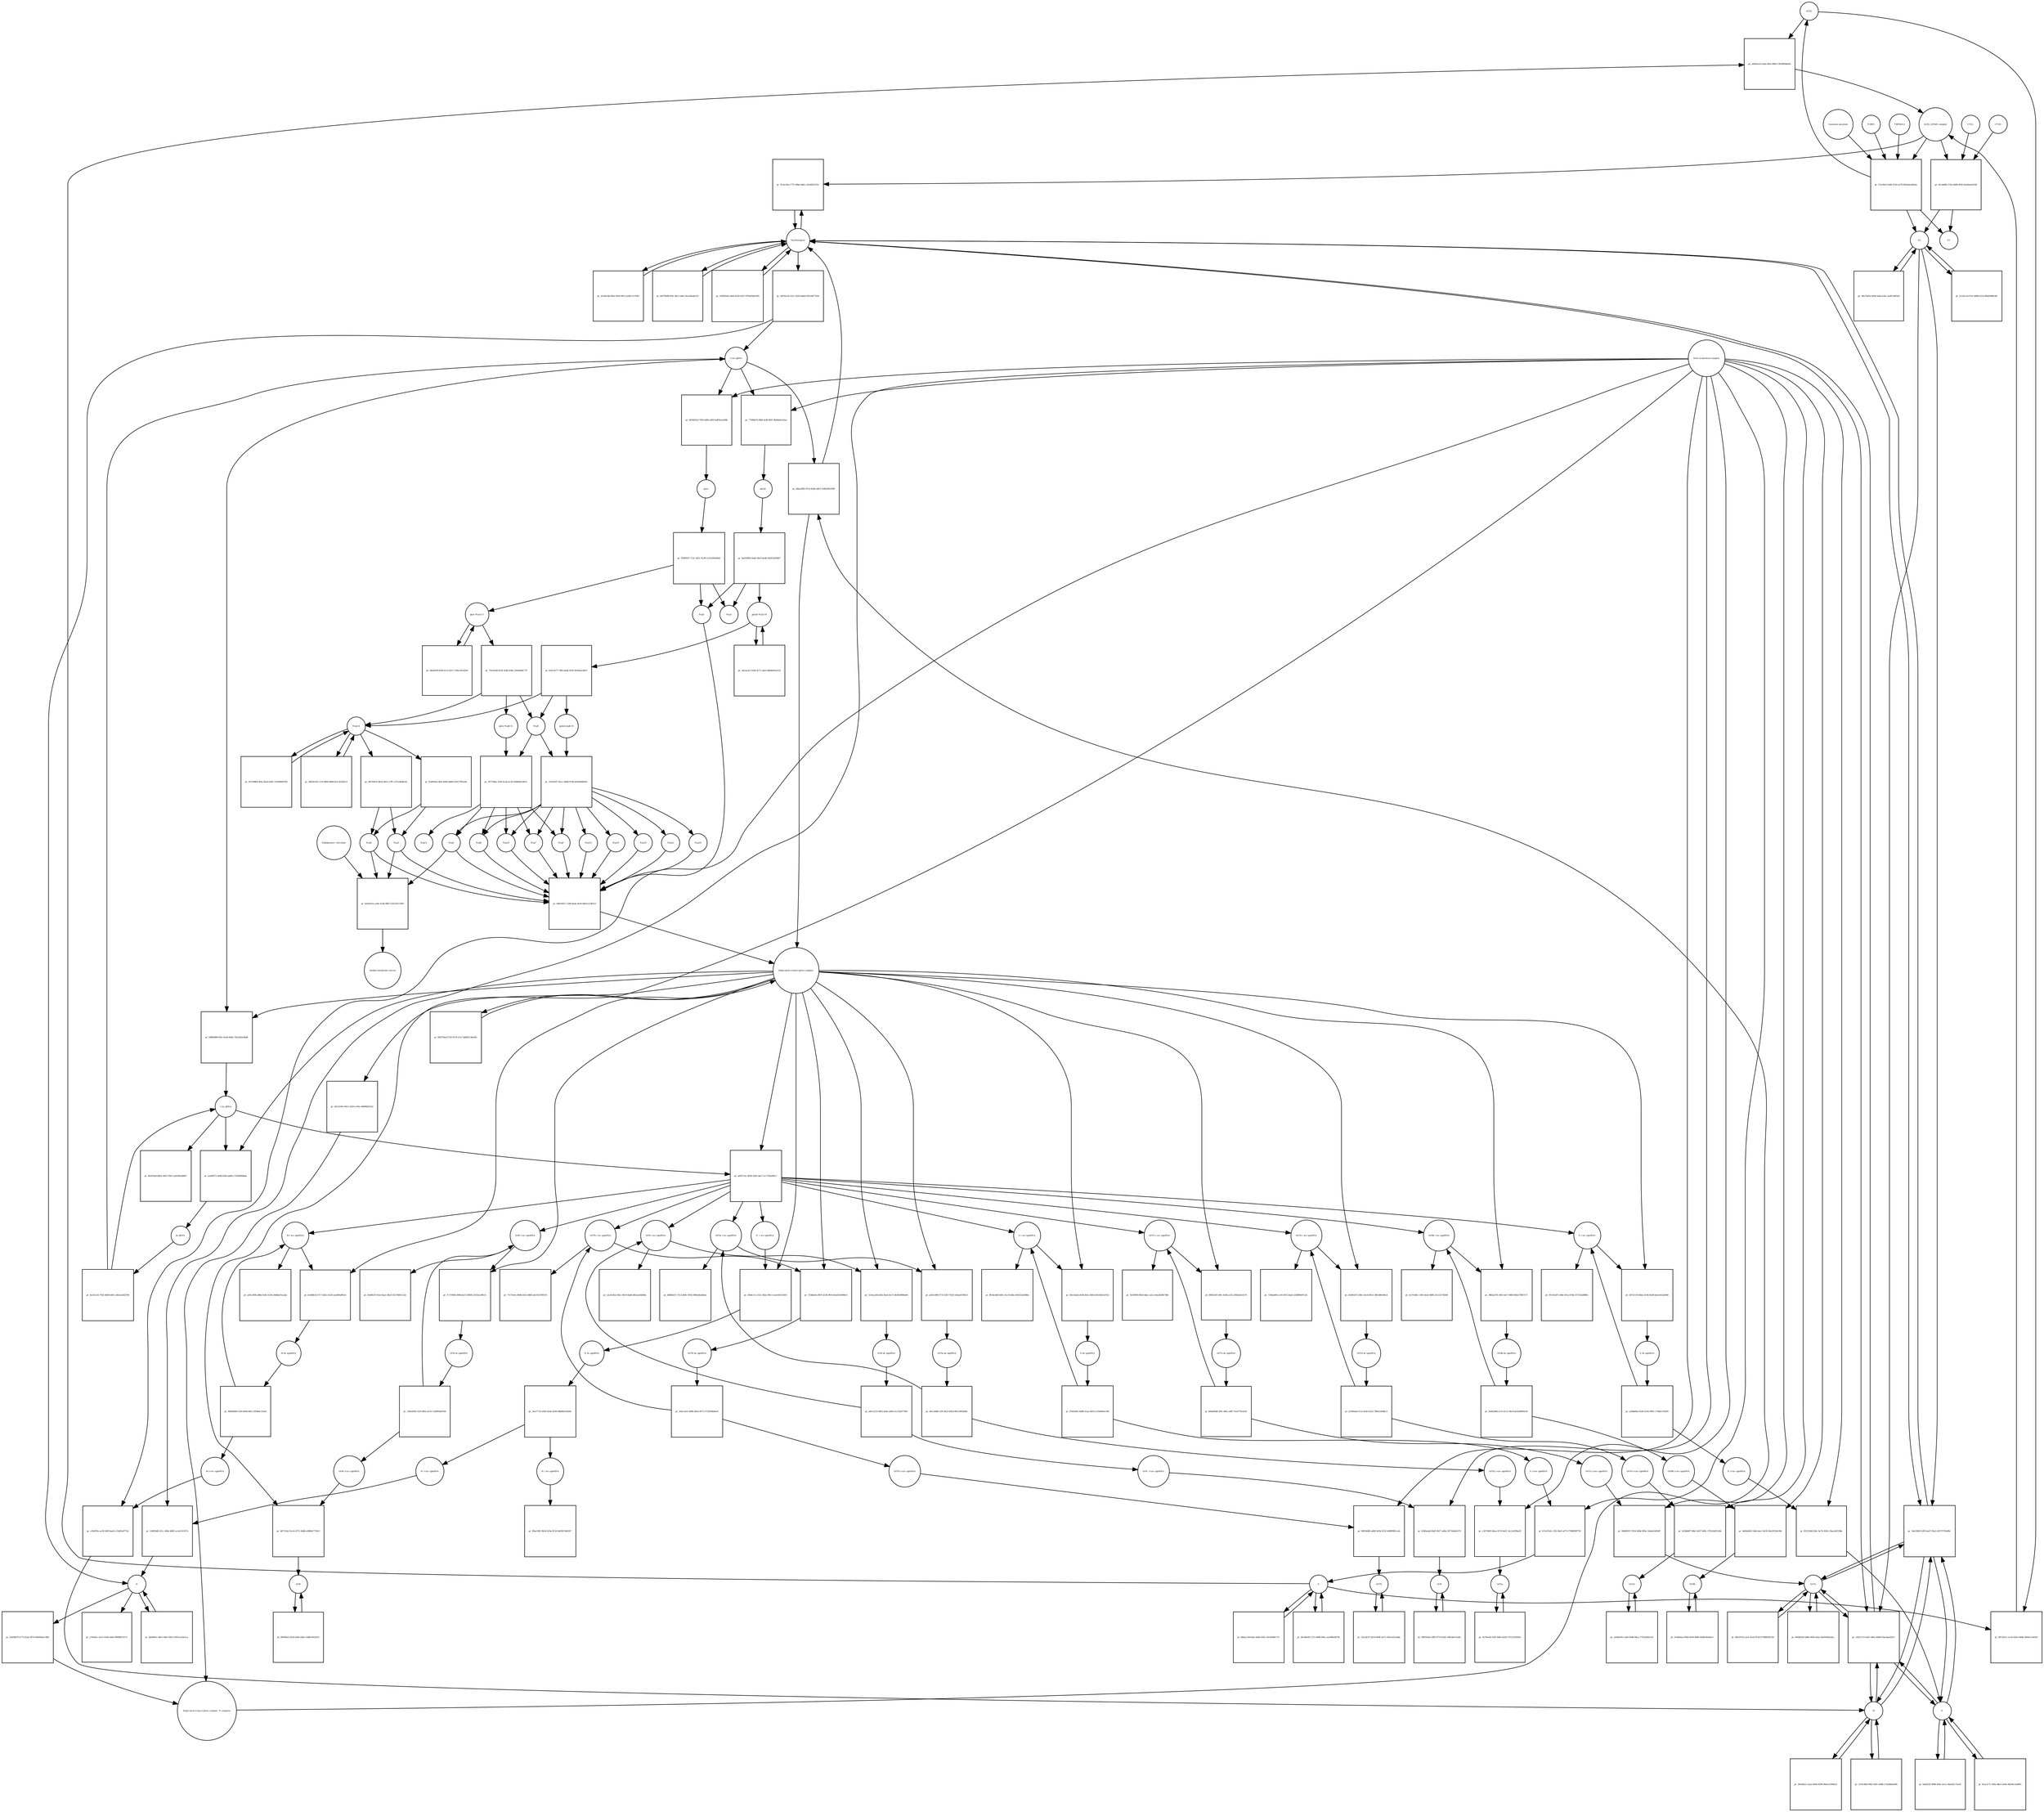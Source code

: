 strict digraph  {
ACE2 [annotation="", bipartite=0, cls=macromolecule, fontsize=4, label=ACE2, shape=circle];
"pr_a849aee4-cbab-4f0a-99b9-13f2980dde60" [annotation="", bipartite=1, cls=process, fontsize=4, label="pr_a849aee4-cbab-4f0a-99b9-13f2980dde60", shape=square];
"ACE2_SPIKE complex" [annotation="", bipartite=0, cls=complex, fontsize=4, label="ACE2_SPIKE complex", shape=circle];
S [annotation=urn_miriam_uniprot_P0DTC2, bipartite=0, cls=macromolecule, fontsize=4, label=S, shape=circle];
Nucleocapsid [annotation="urn_miriam_obo.go_GO%3A0019013", bipartite=0, cls=complex, fontsize=4, label=Nucleocapsid, shape=circle];
"pr_913ac9ea-1737-49ba-bbfe-c4146f3e5551" [annotation="", bipartite=1, cls=process, fontsize=4, label="pr_913ac9ea-1737-49ba-bbfe-c4146f3e5551", shape=square];
"pr_d5c4d68c-f10e-4d66-8f36-4ee46eae034f" [annotation="", bipartite=1, cls=process, fontsize=4, label="pr_d5c4d68c-f10e-4d66-8f36-4ee46eae034f", shape=square];
S2 [annotation=urn_miriam_interpro_IPR002552, bipartite=0, cls=macromolecule, fontsize=4, label=S2, shape=circle];
CTSB [annotation="", bipartite=0, cls=macromolecule, fontsize=4, label=CTSB, shape=circle];
CTSL [annotation="", bipartite=0, cls=macromolecule, fontsize=4, label=CTSL, shape=circle];
S1 [annotation=urn_miriam_interpro_IPR002551, bipartite=0, cls=macromolecule, fontsize=4, label=S1, shape=circle];
"pr_08723e1c-ece5-426a-84db-58f6ee7e4e50" [annotation="", bipartite=1, cls=process, fontsize=4, label="pr_08723e1c-ece5-426a-84db-58f6ee7e4e50", shape=square];
"pr_c823c7c0-5a67-48e2-8d98-03ae4aa42f1c" [annotation="", bipartite=1, cls=process, fontsize=4, label="pr_c823c7c0-5a67-48e2-8d98-03ae4aa42f1c", shape=square];
E [annotation=urn_miriam_uniprot_P0DTC4, bipartite=0, cls=macromolecule, fontsize=4, label=E, shape=circle];
M [annotation=urn_miriam_uniprot_P0DTC5, bipartite=0, cls=macromolecule, fontsize=4, label=M, shape=circle];
Orf7a [annotation=urn_miriam_uniprot_P0DTC7, bipartite=0, cls=macromolecule, fontsize=4, label=Orf7a, shape=circle];
"pr_58762ca0-321c-4263-bb4d-f261e6f77a5b" [annotation="", bipartite=1, cls=process, fontsize=4, label="pr_58762ca0-321c-4263-bb4d-f261e6f77a5b", shape=square];
"(+)ss gRNA" [annotation=urn_miriam_refseq_NC_045512, bipartite=0, cls="nucleic acid feature", fontsize=4, label="(+)ss gRNA", shape=circle];
N [annotation=urn_miriam_uniprot_P0DTC9, bipartite=0, cls="macromolecule multimer", fontsize=4, label=N, shape=circle];
"pr_d1e9ec86-942a-4fa0-99c2-ee6fccc07df3" [annotation="", bipartite=1, cls=process, fontsize=4, label="pr_d1e9ec86-942a-4fa0-99c2-ee6fccc07df3", shape=square];
"pr_b0578a86-ffdc-48c2-ab0c-f6ce56ada323" [annotation="", bipartite=1, cls=process, fontsize=4, label="pr_b0578a86-ffdc-48c2-ab0c-f6ce56ada323", shape=square];
"pr_27faf6ec-2e15-430b-a6e0-9f896ff53275" [annotation="", bipartite=1, cls=process, fontsize=4, label="pr_27faf6ec-2e15-430b-a6e0-9f896ff53275", shape=square];
"pr_def860ec-68c5-44b7-8d15-0955ca24e3ca" [annotation="", bipartite=1, cls=process, fontsize=4, label="pr_def860ec-68c5-44b7-8d15-0955ca24e3ca", shape=square];
"N (+)ss sgmRNA" [annotation=urn_miriam_ncbigene_43740575, bipartite=0, cls="nucleic acid feature", fontsize=4, label="N (+)ss sgmRNA", shape=circle];
"pr_10df56d0-021c-404e-b685-acefe1fc957e" [annotation="", bipartite=1, cls=process, fontsize=4, label="pr_10df56d0-021c-404e-b685-acefe1fc957e", shape=square];
"Host translation complex" [annotation="urn_miriam_obo.go_GO%3A0070992", bipartite=0, cls=complex, fontsize=4, label="Host translation complex", shape=circle];
"pr_338592ed-c8b4-4cd5-b527-670a95d61645" [annotation="", bipartite=1, cls=process, fontsize=4, label="pr_338592ed-c8b4-4cd5-b527-670a95d61645", shape=square];
"pr_513cf0e5-e66f-47d2-a278-6b5a6ea9e64a" [annotation="", bipartite=1, cls=process, fontsize=4, label="pr_513cf0e5-e66f-47d2-a278-6b5a6ea9e64a", shape=square];
FURIN [annotation="", bipartite=0, cls=macromolecule, fontsize=4, label=FURIN, shape=circle];
TMPRSS2 [annotation="", bipartite=0, cls=macromolecule, fontsize=4, label=TMPRSS2, shape=circle];
"Camostat mesylate" [annotation="urn_miriam_pubchem.compound_2536", bipartite=0, cls="simple chemical", fontsize=4, label="Camostat mesylate", shape=circle];
"pr_2c22ac16-f51e-4d08-b21d-8fbe6988cdfc" [annotation="", bipartite=1, cls=process, fontsize=4, label="pr_2c22ac16-f51e-4d08-b21d-8fbe6988cdfc", shape=square];
"Replication transcription complex_N oligomer" [annotation="", bipartite=0, cls=complex, fontsize=4, label="Replication transcription complex_N oligomer", shape=circle];
"pr_48aa30fd-97cd-45d6-a8e3-1e0b2401095f" [annotation="", bipartite=1, cls=process, fontsize=4, label="pr_48aa30fd-97cd-45d6-a8e3-1e0b2401095f", shape=square];
"Replication transcription complex" [annotation="", bipartite=0, cls=complex, fontsize=4, label="Replication transcription complex", shape=circle];
"pr_24e33b95-b3f9-4ad7-93a3-45575793e88c" [annotation="", bipartite=1, cls=process, fontsize=4, label="pr_24e33b95-b3f9-4ad7-93a3-45575793e88c", shape=square];
"pr_98a70d3a-9d3b-4afd-acbe-1aeffc46f2e6" [annotation="", bipartite=1, cls=process, fontsize=4, label="pr_98a70d3a-9d3b-4afd-acbe-1aeffc46f2e6", shape=square];
"pp1a Nsp3-11" [annotation=urn_miriam_uniprot_P0DTC1, bipartite=0, cls=macromolecule, fontsize=4, label="pp1a Nsp3-11", shape=circle];
"pr_70c02ef6-6101-428f-b34a-530a8fdbc737" [annotation="", bipartite=1, cls=process, fontsize=4, label="pr_70c02ef6-6101-428f-b34a-530a8fdbc737", shape=square];
"pp1a Nsp6-11" [annotation=urn_miriam_uniprot_P0DTC1, bipartite=0, cls=macromolecule, fontsize=4, label="pp1a Nsp6-11", shape=circle];
"Nsp3-4" [annotation="urn_miriam_ncbiprotein_YP_009725299|urn_miriam_ncbiprotein_YP_009725300", bipartite=0, cls=macromolecule, fontsize=4, label="Nsp3-4", shape=circle];
Nsp5 [annotation=urn_miriam_ncbiprotein_YP_009725301, bipartite=0, cls="macromolecule multimer", fontsize=4, label=Nsp5, shape=circle];
"Endoplasmic reticulum" [annotation="urn_miriam_obo.go_GO%3A0005783", bipartite=0, cls=complex, fontsize=4, label="Endoplasmic reticulum", shape=circle];
"pr_6a6ad7aa-a24a-414b-98b7-f24154371f00" [annotation="", bipartite=1, cls=process, fontsize=4, label="pr_6a6ad7aa-a24a-414b-98b7-f24154371f00", shape=square];
"Double-membrane vesicle" [annotation="urn_miriam_obo.go_GO%3A0039718", bipartite=0, cls=complex, fontsize=4, label="Double-membrane vesicle", shape=circle];
Nsp4 [annotation=urn_miriam_ncbiprotein_YP_009725300, bipartite=0, cls=macromolecule, fontsize=4, label=Nsp4, shape=circle];
Nsp3 [annotation=urn_miriam_ncbiprotein_YP_009725299, bipartite=0, cls=macromolecule, fontsize=4, label=Nsp3, shape=circle];
Nsp6 [annotation=urn_miriam_ncbiprotein_YP_009725302, bipartite=0, cls=macromolecule, fontsize=4, label=Nsp6, shape=circle];
"pr_dfa0f299-bf38-4153-8217-c8fac455d504" [annotation="", bipartite=1, cls=process, fontsize=4, label="pr_dfa0f299-bf38-4153-8217-c8fac455d504", shape=square];
"pr_851598b9-9f4e-45a4-b3d5-72c80fb697b9" [annotation="", bipartite=1, cls=process, fontsize=4, label="pr_851598b9-9f4e-45a4-b3d5-72c80fb697b9", shape=square];
"pp1ab Nsp3-16" [annotation=urn_miriam_uniprot_P0DTD1, bipartite=0, cls=macromolecule, fontsize=4, label="pp1ab Nsp3-16", shape=circle];
"pr_a6caa2a1-b5df-4c7c-abe5-dd08ef0cb319" [annotation="", bipartite=1, cls=process, fontsize=4, label="pr_a6caa2a1-b5df-4c7c-abe5-dd08ef0cb319", shape=square];
"pr_643c3e77-78f4-4aa8-91f8-561fdeee4857" [annotation="", bipartite=1, cls=process, fontsize=4, label="pr_643c3e77-78f4-4aa8-91f8-561fdeee4857", shape=square];
"pp1ab nsp6-16" [annotation=urn_miriam_uniprot_P0DTD1, bipartite=0, cls=macromolecule, fontsize=4, label="pp1ab nsp6-16", shape=circle];
"pr_3fe60b22-a22a-4468-9590-90dce559d419" [annotation="", bipartite=1, cls=process, fontsize=4, label="pr_3fe60b22-a22a-4468-9590-90dce559d419", shape=square];
"pr_6afbf32f-999b-45bc-b3ca-5ba502c7aa20" [annotation="", bipartite=1, cls=process, fontsize=4, label="pr_6afbf32f-999b-45bc-b3ca-5ba502c7aa20", shape=square];
"pr_06cdbe69-1272-4686-99ec-aa368fed67fb" [annotation="", bipartite=1, cls=process, fontsize=4, label="pr_06cdbe69-1272-4686-99ec-aa368fed67fb", shape=square];
"pr_2335c8b6-f962-4381-bd9b-27ad3fbb1b0b" [annotation="", bipartite=1, cls=process, fontsize=4, label="pr_2335c8b6-f962-4381-bd9b-27ad3fbb1b0b", shape=square];
"pr_8c2ce77c-6f4a-4be1-a64a-d4264c5ab893" [annotation="", bipartite=1, cls=process, fontsize=4, label="pr_8c2ce77c-6f4a-4be1-a64a-d4264c5ab893", shape=square];
"pr_b8dac258-bafe-4a8a-839c-b3cb99f6c711" [annotation="", bipartite=1, cls=process, fontsize=4, label="pr_b8dac258-bafe-4a8a-839c-b3cb99f6c711", shape=square];
"pr_8fee97d3-e2c4-41a4-975d-0738f85d5350" [annotation="", bipartite=1, cls=process, fontsize=4, label="pr_8fee97d3-e2c4-41a4-975d-0738f85d5350", shape=square];
Orf6 [annotation=urn_miriam_uniprot_P0DTC6, bipartite=0, cls=macromolecule, fontsize=4, label=Orf6, shape=circle];
"pr_09f550a8-c885-4774-b282-548cb8151e8e" [annotation="", bipartite=1, cls=process, fontsize=4, label="pr_09f550a8-c885-4774-b282-548cb8151e8e", shape=square];
Orf3a [annotation=urn_miriam_uniprot_P0DTC3, bipartite=0, cls=macromolecule, fontsize=4, label=Orf3a, shape=circle];
"pr_9e79ee82-45ff-440e-b556-57f31255b9e5" [annotation="", bipartite=1, cls=process, fontsize=4, label="pr_9e79ee82-45ff-440e-b556-57f31255b9e5", shape=square];
Orf8 [annotation=urn_miriam_uniprot_P0DTC8, bipartite=0, cls=macromolecule, fontsize=4, label=Orf8, shape=circle];
"pr_6ff060a2-d516-42bf-a862-c4d8c0451b55" [annotation="", bipartite=1, cls=process, fontsize=4, label="pr_6ff060a2-d516-42bf-a862-c4d8c0451b55", shape=square];
Orf9b [annotation=urn_miriam_uniprot_P0DTD2, bipartite=0, cls=macromolecule, fontsize=4, label=Orf9b, shape=circle];
"pr_0cbb9aea-f94d-4269-9d99-4268c8a0de21" [annotation="", bipartite=1, cls=process, fontsize=4, label="pr_0cbb9aea-f94d-4269-9d99-4268c8a0de21", shape=square];
Orf14 [annotation=urn_miriam_uniprot_P0DTD3, bipartite=0, cls=macromolecule, fontsize=4, label=Orf14, shape=circle];
"pr_ee66e995-cab6-40d6-94ca-77f32a8d1ec8" [annotation="", bipartite=1, cls=process, fontsize=4, label="pr_ee66e995-cab6-40d6-94ca-77f32a8d1ec8", shape=square];
Orf7b [annotation=urn_miriam_uniprot_P0DTD8, bipartite=0, cls=macromolecule, fontsize=4, label=Orf7b, shape=circle];
"pr_33a1dc67-d219-469f-a475-185ced11adda" [annotation="", bipartite=1, cls=process, fontsize=4, label="pr_33a1dc67-d219-469f-a475-185ced11adda", shape=square];
"pr_96d4d320-b8bf-4695-a02a-9a056830a4cc" [annotation="", bipartite=1, cls=process, fontsize=4, label="pr_96d4d320-b8bf-4695-a02a-9a056830a4cc", shape=square];
"M (+)ss sgmRNA" [annotation="", bipartite=0, cls="nucleic acid feature", fontsize=4, label="M (+)ss sgmRNA", shape=circle];
"pr_cf645f5e-ee39-44f9-bae0-c15d45a077a5" [annotation="", bipartite=1, cls=process, fontsize=4, label="pr_cf645f5e-ee39-44f9-bae0-c15d45a077a5", shape=square];
"E (+)ss sgmRNA" [annotation="", bipartite=0, cls="nucleic acid feature", fontsize=4, label="E (+)ss sgmRNA", shape=circle];
"pr_921f23d8-2fdc-4a7b-95fd-c2bacb05188e" [annotation="", bipartite=1, cls=process, fontsize=4, label="pr_921f23d8-2fdc-4a7b-95fd-c2bacb05188e", shape=square];
"S (+)ss sgmRNA" [annotation="", bipartite=0, cls="nucleic acid feature", fontsize=4, label="S (+)ss sgmRNA", shape=circle];
"pr_631e9140-c7d2-49a5-af73-2790802ff759" [annotation="", bipartite=1, cls=process, fontsize=4, label="pr_631e9140-c7d2-49a5-af73-2790802ff759", shape=square];
"Orf7a (+)ss sgmRNA" [annotation="", bipartite=0, cls="nucleic acid feature", fontsize=4, label="Orf7a (+)ss sgmRNA", shape=circle];
"pr_99d40567-3554-46bb-809a-34a6e43d5df1" [annotation="", bipartite=1, cls=process, fontsize=4, label="pr_99d40567-3554-46bb-809a-34a6e43d5df1", shape=square];
"Orf6  (+)ss sgmRNA" [annotation="", bipartite=0, cls="nucleic acid feature", fontsize=4, label="Orf6  (+)ss sgmRNA", shape=circle];
"pr_65d0aabd-06d5-4b17-ad8a-2971b9a0e575" [annotation="", bipartite=1, cls=process, fontsize=4, label="pr_65d0aabd-06d5-4b17-ad8a-2971b9a0e575", shape=square];
"Orf3a (+)ss sgmRNA" [annotation="", bipartite=0, cls="nucleic acid feature", fontsize=4, label="Orf3a (+)ss sgmRNA", shape=circle];
"pr_c2674963-46ea-4170-8ef1-14c2cd29ba3f" [annotation="", bipartite=1, cls=process, fontsize=4, label="pr_c2674963-46ea-4170-8ef1-14c2cd29ba3f", shape=square];
"Orf8 (+)ss sgmRNA" [annotation="", bipartite=0, cls="nucleic acid feature", fontsize=4, label="Orf8 (+)ss sgmRNA", shape=circle];
"pr_d67132a2-8ce0-4711-8dd8-e08b0e773812" [annotation="", bipartite=1, cls=process, fontsize=4, label="pr_d67132a2-8ce0-4711-8dd8-e08b0e773812", shape=square];
"Orf9b (+)ss sgmRNA" [annotation="", bipartite=0, cls="nucleic acid feature", fontsize=4, label="Orf9b (+)ss sgmRNA", shape=circle];
"pr_bd64eb00-1db4-4ee1-8e59-40e201f4e36b" [annotation="", bipartite=1, cls=process, fontsize=4, label="pr_bd64eb00-1db4-4ee1-8e59-40e201f4e36b", shape=square];
"Orf14 (+)ss sgmRNA" [annotation="", bipartite=0, cls="nucleic acid feature", fontsize=4, label="Orf14 (+)ss sgmRNA", shape=circle];
"pr_b32b8407-88ef-4c87-b69c-2702cb8521db" [annotation="", bipartite=1, cls=process, fontsize=4, label="pr_b32b8407-88ef-4c87-b69c-2702cb8521db", shape=square];
"Orf7b (+)ss sgmRNA" [annotation="", bipartite=0, cls="nucleic acid feature", fontsize=4, label="Orf7b (+)ss sgmRNA", shape=circle];
"pr_68924d80-a669-463b-812f-e06889f0cca6" [annotation="", bipartite=1, cls=process, fontsize=4, label="pr_68924d80-a669-463b-812f-e06889f0cca6", shape=square];
"(-)ss gRNA" [annotation=urn_miriam_refseq_NC_045512, bipartite=0, cls="nucleic acid feature", fontsize=4, label="(-)ss gRNA", shape=circle];
"pr_9ed70af6-b0b1-4447-95b7-6a036fabb807" [annotation="", bipartite=1, cls=process, fontsize=4, label="pr_9ed70af6-b0b1-4447-95b7-6a036fabb807", shape=square];
"pr_b5d58d79-a773-432a-8f74-b0e600a5c48d" [annotation="", bipartite=1, cls=process, fontsize=4, label="pr_b5d58d79-a773-432a-8f74-b0e600a5c48d", shape=square];
"pr_44804890-f9a1-4e44-b06e-782e5b5e0bb8" [annotation="", bipartite=1, cls=process, fontsize=4, label="pr_44804890-f9a1-4e44-b06e-782e5b5e0bb8", shape=square];
"M (-)ss sgmRNA" [annotation=urn_miriam_ncbigene_43740571, bipartite=0, cls="nucleic acid feature", fontsize=4, label="M (-)ss sgmRNA", shape=circle];
"pr_a50c260b-288a-4e0c-b156-2b08ab7ea2ab" [annotation="", bipartite=1, cls=process, fontsize=4, label="pr_a50c260b-288a-4e0c-b156-2b08ab7ea2ab", shape=square];
"E (-)ss sgmRNA" [annotation=urn_miriam_ncbigene_43740570, bipartite=0, cls="nucleic acid feature", fontsize=4, label="E (-)ss sgmRNA", shape=circle];
"pr_97e3e3d7-e38e-47ea-b7bd-37372b2888fe" [annotation="", bipartite=1, cls=process, fontsize=4, label="pr_97e3e3d7-e38e-47ea-b7bd-37372b2888fe", shape=square];
"S (-)ss sgmRNA" [annotation="", bipartite=0, cls="nucleic acid feature", fontsize=4, label="S (-)ss sgmRNA", shape=circle];
"pr_9b1bcb84-928c-41c9-b58a-45d515a6386a" [annotation="", bipartite=1, cls=process, fontsize=4, label="pr_9b1bcb84-928c-41c9-b58a-45d515a6386a", shape=square];
"Orf7a (-)ss sgmRNA" [annotation="", bipartite=0, cls="nucleic acid feature", fontsize=4, label="Orf7a (-)ss sgmRNA", shape=circle];
"pr_921ff6f9-6820-4dac-a2c2-e6a26268738d" [annotation="", bipartite=1, cls=process, fontsize=4, label="pr_921ff6f9-6820-4dac-a2c2-e6a26268738d", shape=square];
"Orf6 (-)ss sgmRNA" [annotation="", bipartite=0, cls="nucleic acid feature", fontsize=4, label="Orf6 (-)ss sgmRNA", shape=circle];
"pr_a2cd13b2-582c-4419-8ad6-d81ae2d438bc" [annotation="", bipartite=1, cls=process, fontsize=4, label="pr_a2cd13b2-582c-4419-8ad6-d81ae2d438bc", shape=square];
"Orf3a (-)ss sgmRNA" [annotation="", bipartite=0, cls="nucleic acid feature", fontsize=4, label="Orf3a (-)ss sgmRNA", shape=circle];
"pr_8d8d9215-72c2-4b9c-9162-096e4fea6b2a" [annotation="", bipartite=1, cls=process, fontsize=4, label="pr_8d8d9215-72c2-4b9c-9162-096e4fea6b2a", shape=square];
"Orf8 (-)ss sgmRNA" [annotation="", bipartite=0, cls="nucleic acid feature", fontsize=4, label="Orf8 (-)ss sgmRNA", shape=circle];
"pr_5e00fa75-fea5-4aa1-8bc4-5517649c122e" [annotation="", bipartite=1, cls=process, fontsize=4, label="pr_5e00fa75-fea5-4aa1-8bc4-5517649c122e", shape=square];
"Orf9b (-)ss sgmRNA" [annotation="", bipartite=0, cls="nucleic acid feature", fontsize=4, label="Orf9b (-)ss sgmRNA", shape=circle];
"pr_e137ed61-1393-4eae-86f8-23c15273626f" [annotation="", bipartite=1, cls=process, fontsize=4, label="pr_e137ed61-1393-4eae-86f8-23c15273626f", shape=square];
"Orf14 (-)ss sgmRNA" [annotation="", bipartite=0, cls="nucleic acid feature", fontsize=4, label="Orf14 (-)ss sgmRNA", shape=circle];
"pr_71b6ab69-cc45-4672-8aa0-258898e9133c" [annotation="", bipartite=1, cls=process, fontsize=4, label="pr_71b6ab69-cc45-4672-8aa0-258898e9133c", shape=square];
"Orf7b (-)ss sgmRNA" [annotation="", bipartite=0, cls="nucleic acid feature", fontsize=4, label="Orf7b (-)ss sgmRNA", shape=circle];
"pr_71175e0c-8666-45e3-8805-dec053769310" [annotation="", bipartite=1, cls=process, fontsize=4, label="pr_71175e0c-8666-45e3-8805-dec053769310", shape=square];
"pr_a3af0672-fe88-4180-add0-c755b999dbab" [annotation="", bipartite=1, cls=process, fontsize=4, label="pr_a3af0672-fe88-4180-add0-c755b999dbab", shape=square];
"ds gRNA" [annotation=urn_miriam_refseq_NC_045512, bipartite=0, cls="nucleic acid feature", fontsize=4, label="ds gRNA", shape=circle];
"pr_fcb480cd-57c7-4d2c-b120-a2a0f0a8f5e5" [annotation="", bipartite=1, cls=process, fontsize=4, label="pr_fcb480cd-57c7-4d2c-b120-a2a0f0a8f5e5", shape=square];
"M ds sgmRNA" [annotation="", bipartite=0, cls="nucleic acid feature", fontsize=4, label="M ds sgmRNA", shape=circle];
"pr_5d71e150-fbbe-4194-8a58-dae1641a6948" [annotation="", bipartite=1, cls=process, fontsize=4, label="pr_5d71e150-fbbe-4194-8a58-dae1641a6948", shape=square];
"E ds sgmRNA" [annotation="", bipartite=0, cls="nucleic acid feature", fontsize=4, label="E ds sgmRNA", shape=circle];
"pr_05e142ab-e03b-40a1-8654-8e53bd1437e2" [annotation="", bipartite=1, cls=process, fontsize=4, label="pr_05e142ab-e03b-40a1-8654-8e53bd1437e2", shape=square];
"S ds sgmRNA" [annotation="", bipartite=0, cls="nucleic acid feature", fontsize=4, label="S ds sgmRNA", shape=circle];
"pr_68453cff-ef6c-416b-a152-2f663a614170" [annotation="", bipartite=1, cls=process, fontsize=4, label="pr_68453cff-ef6c-416b-a152-2f663a614170", shape=square];
"Orf7a ds sgmRNA" [annotation="", bipartite=0, cls="nucleic acid feature", fontsize=4, label="Orf7a ds sgmRNA", shape=circle];
"pr_213eacd8-b29a-4ee4-8c37-db383699be66" [annotation="", bipartite=1, cls=process, fontsize=4, label="pr_213eacd8-b29a-4ee4-8c37-db383699be66", shape=square];
"Orf6 ds sgmRNA" [annotation="", bipartite=0, cls="nucleic acid feature", fontsize=4, label="Orf6 ds sgmRNA", shape=circle];
"pr_a202c089-5731-4357-9325-0efaaf578d13" [annotation="", bipartite=1, cls=process, fontsize=4, label="pr_a202c089-5731-4357-9325-0efaaf578d13", shape=square];
"Orf3a ds sgmRNA" [annotation="", bipartite=0, cls="nucleic acid feature", fontsize=4, label="Orf3a ds sgmRNA", shape=circle];
"pr_7c7c90d5-000d-4a72-8858-21632ec9813c" [annotation="", bipartite=1, cls=process, fontsize=4, label="pr_7c7c90d5-000d-4a72-8858-21632ec9813c", shape=square];
"Orf8 ds sgmRNA" [annotation="", bipartite=0, cls="nucleic acid feature", fontsize=4, label="Orf8 ds sgmRNA", shape=circle];
"pr_3883a278-1481-4e17-8fb9-682e730b7171" [annotation="", bipartite=1, cls=process, fontsize=4, label="pr_3883a278-1481-4e17-8fb9-682e730b7171", shape=square];
"Orf9b ds sgmRNA" [annotation="", bipartite=0, cls="nucleic acid feature", fontsize=4, label="Orf9b ds sgmRNA", shape=circle];
"pr_d1465d75-208c-41e4-8415-3f8c680e9bc4" [annotation="", bipartite=1, cls=process, fontsize=4, label="pr_d1465d75-208c-41e4-8415-3f8c680e9bc4", shape=square];
"Orf14 ds sgmRNA" [annotation="", bipartite=0, cls="nucleic acid feature", fontsize=4, label="Orf14 ds sgmRNA", shape=circle];
"pr_723bde0a-867f-413b-9916-8ea035e998c0" [annotation="", bipartite=1, cls=process, fontsize=4, label="pr_723bde0a-867f-413b-9916-8ea035e998c0", shape=square];
"Orf7b ds sgmRNA" [annotation="", bipartite=0, cls="nucleic acid feature", fontsize=4, label="Orf7b ds sgmRNA", shape=circle];
"pr_bc25ce32-7f5a-4609-b441-2d5ea1dd2708" [annotation="", bipartite=1, cls=process, fontsize=4, label="pr_bc25ce32-7f5a-4609-b441-2d5ea1dd2708", shape=square];
"pr_4948288d-f146-4048-b6f5-1f50bdc163e0" [annotation="", bipartite=1, cls=process, fontsize=4, label="pr_4948288d-f146-4048-b6f5-1f50bdc163e0", shape=square];
"pr_a20bb66a-9c89-419a-8901-c746d1c092f0" [annotation="", bipartite=1, cls=process, fontsize=4, label="pr_a20bb66a-9c89-419a-8901-c746d1c092f0", shape=square];
"pr_67b63062-8d8b-41aa-9d10-a15b0664c394" [annotation="", bipartite=1, cls=process, fontsize=4, label="pr_67b63062-8d8b-41aa-9d10-a15b0664c394", shape=square];
"pr_b6da06d8-2f9c-48ec-a6ff-75e8776cb261" [annotation="", bipartite=1, cls=process, fontsize=4, label="pr_b6da06d8-2f9c-48ec-a6ff-75e8776cb261", shape=square];
"pr_a8e15233-b9f2-4a6a-a66d-3cc55e67785f" [annotation="", bipartite=1, cls=process, fontsize=4, label="pr_a8e15233-b9f2-4a6a-a66d-3cc55e67785f", shape=square];
"pr_46ccd6d6-12ff-4b23-84c8-89cc89f28d6c" [annotation="", bipartite=1, cls=process, fontsize=4, label="pr_46ccd6d6-12ff-4b23-84c8-89cc89f28d6c", shape=square];
"pr_144e4200-1f20-4f6a-a474-11d495d4078d" [annotation="", bipartite=1, cls=process, fontsize=4, label="pr_144e4200-1f20-4f6a-a474-11d495d4078d", shape=square];
"pr_4a462d68-a153-411e-96c9-be5e8f890e3b" [annotation="", bipartite=1, cls=process, fontsize=4, label="pr_4a462d68-a153-411e-96c9-be5e8f890e3b", shape=square];
"pr_a2944aad-f1ce-4c8e-b252-78b4234fdb13" [annotation="", bipartite=1, cls=process, fontsize=4, label="pr_a2944aad-f1ce-4c8e-b252-78b4234fdb13", shape=square];
"pr_3ebcca01-d080-4b42-8f73-5733d58b9ee4" [annotation="", bipartite=1, cls=process, fontsize=4, label="pr_3ebcca01-d080-4b42-8f73-5733d58b9ee4", shape=square];
"N  (-)ss sgmRNA" [annotation=urn_miriam_ncbigene_43740575, bipartite=0, cls="nucleic acid feature", fontsize=4, label="N  (-)ss sgmRNA", shape=circle];
"pr_1b0dc11c-f22c-4d2a-99c3-caee54515459" [annotation="", bipartite=1, cls=process, fontsize=4, label="pr_1b0dc11c-f22c-4d2a-99c3-caee54515459", shape=square];
"N ds sgmRNA" [annotation="", bipartite=0, cls="nucleic acid feature", fontsize=4, label="N ds sgmRNA", shape=circle];
"pr_3ae17732-d56f-4ada-b100-d8b88a592d4e" [annotation="", bipartite=1, cls=process, fontsize=4, label="pr_3ae17732-d56f-4ada-b100-d8b88a592d4e", shape=square];
"N (-)ss sgmRNA" [annotation="", bipartite=0, cls="nucleic acid feature", fontsize=4, label="N (-)ss sgmRNA", shape=circle];
pp1ab [annotation=urn_miriam_uniprot_P0DTD1, bipartite=0, cls=macromolecule, fontsize=4, label=pp1ab, shape=circle];
"pr_ba016992-9ada-49c6-bedb-443f52450bf7" [annotation="", bipartite=1, cls=process, fontsize=4, label="pr_ba016992-9ada-49c6-bedb-443f52450bf7", shape=square];
Nsp2 [annotation=urn_miriam_ncbiprotein_YP_009725298, bipartite=0, cls=macromolecule, fontsize=4, label=Nsp2, shape=circle];
Nsp1 [annotation=urn_miriam_ncbiprotein_YP_009725297, bipartite=0, cls=macromolecule, fontsize=4, label=Nsp1, shape=circle];
pp1a [annotation=urn_miriam_uniprot_P0DTC1, bipartite=0, cls=macromolecule, fontsize=4, label=pp1a, shape=circle];
"pr_029f9187-712c-445c-9c99-1e55c89a06dd" [annotation="", bipartite=1, cls=process, fontsize=4, label="pr_029f9187-712c-445c-9c99-1e55c89a06dd", shape=square];
"pr_388c8c00-c119-4890-b4b8-d31c432ff2c4" [annotation="", bipartite=1, cls=process, fontsize=4, label="pr_388c8c00-c119-4890-b4b8-d31c432ff2c4", shape=square];
"pr_b874447e-6bcb-4812-a7ff-c472cbbdbcb3" [annotation="", bipartite=1, cls=process, fontsize=4, label="pr_b874447e-6bcb-4812-a7ff-c472cbbdbcb3", shape=square];
"pr_92aff6e6-a49a-495b-bb88-03d1579fce9a" [annotation="", bipartite=1, cls=process, fontsize=4, label="pr_92aff6e6-a49a-495b-bb88-03d1579fce9a", shape=square];
"pr_2f57590a-1d58-4ca9-ac2b-59db40a240c3" [annotation="", bipartite=1, cls=process, fontsize=4, label="pr_2f57590a-1d58-4ca9-ac2b-59db40a240c3", shape=square];
Nsp7 [annotation=urn_miriam_ncbiprotein_YP_009725303, bipartite=0, cls=macromolecule, fontsize=4, label=Nsp7, shape=circle];
Nsp8 [annotation=urn_miriam_ncbiprotein_YP_009725304, bipartite=0, cls=macromolecule, fontsize=4, label=Nsp8, shape=circle];
Nsp9 [annotation=urn_miriam_ncbiprotein_YP_009725305, bipartite=0, cls=macromolecule, fontsize=4, label=Nsp9, shape=circle];
Nsp10 [annotation=urn_miriam_ncbiprotein_YP_009725306, bipartite=0, cls=macromolecule, fontsize=4, label=Nsp10, shape=circle];
Nsp11 [annotation=urn_miriam_ncbiprotein_YP_009725312, bipartite=0, cls=macromolecule, fontsize=4, label=Nsp11, shape=circle];
"pr_31e05437-6acc-4d9d-97d9-deefd0d8efb1" [annotation="", bipartite=1, cls=process, fontsize=4, label="pr_31e05437-6acc-4d9d-97d9-deefd0d8efb1", shape=square];
Nsp13 [annotation=urn_miriam_ncbiprotein_YP_009725308, bipartite=0, cls=macromolecule, fontsize=4, label=Nsp13, shape=circle];
Nsp12 [annotation=urn_miriam_ncbiprotein_YP_009725307, bipartite=0, cls=macromolecule, fontsize=4, label=Nsp12, shape=circle];
Nsp16 [annotation=urn_miriam_ncbiprotein_YP_009725311, bipartite=0, cls=macromolecule, fontsize=4, label=Nsp16, shape=circle];
Nsp15 [annotation=urn_miriam_ncbiprotein_YP_009725310, bipartite=0, cls=macromolecule, fontsize=4, label=Nsp15, shape=circle];
Nsp14 [annotation=urn_miriam_ncbiprotein_YP_009725309, bipartite=0, cls=macromolecule, fontsize=4, label=Nsp14, shape=circle];
"pr_648c4927-c5d9-4ada-9a56-db4e12cd0513" [annotation="", bipartite=1, cls=process, fontsize=4, label="pr_648c4927-c5d9-4ada-9a56-db4e12cd0513", shape=square];
"pr_6058201b-7059-4d0b-a85f-baff9e2ad38b" [annotation="", bipartite=1, cls=process, fontsize=4, label="pr_6058201b-7059-4d0b-a85f-baff9e2ad38b", shape=square];
"pr_77689d74-896f-4e9f-8bf1-9bd44dcfc6aa" [annotation="", bipartite=1, cls=process, fontsize=4, label="pr_77689d74-896f-4e9f-8bf1-9bd44dcfc6aa", shape=square];
"pr_89ae18f2-9b34-429a-8120-bb03b7444207" [annotation="", bipartite=1, cls=process, fontsize=4, label="pr_89ae18f2-9b34-429a-8120-bb03b7444207", shape=square];
"pr_98357bed-f729-4176-a7a7-bd903c36e445" [annotation="", bipartite=1, cls=process, fontsize=4, label="pr_98357bed-f729-4176-a7a7-bd903c36e445", shape=square];
"pr_64121091-66a7-4565-a76d-c8b8f842f162" [annotation="", bipartite=1, cls=process, fontsize=4, label="pr_64121091-66a7-4565-a76d-c8b8f842f162", shape=square];
"pr_af06710c-d958-42b5-9ee7-5c1756a096c7" [annotation="", bipartite=1, cls=process, fontsize=4, label="pr_af06710c-d958-42b5-9ee7-5c1756a096c7", shape=square];
ACE2 -> "pr_a849aee4-cbab-4f0a-99b9-13f2980dde60"  [annotation="", interaction_type=consumption];
ACE2 -> "pr_08723e1c-ece5-426a-84db-58f6ee7e4e50"  [annotation="", interaction_type=consumption];
"pr_a849aee4-cbab-4f0a-99b9-13f2980dde60" -> "ACE2_SPIKE complex"  [annotation="", interaction_type=production];
"ACE2_SPIKE complex" -> "pr_913ac9ea-1737-49ba-bbfe-c4146f3e5551"  [annotation="urn_miriam_pubmed_32142651|urn_miriam_pubmed_32094589|urn_miriam_taxonomy_2697049", interaction_type=stimulation];
"ACE2_SPIKE complex" -> "pr_d5c4d68c-f10e-4d66-8f36-4ee46eae034f"  [annotation="", interaction_type=consumption];
"ACE2_SPIKE complex" -> "pr_513cf0e5-e66f-47d2-a278-6b5a6ea9e64a"  [annotation="", interaction_type=consumption];
S -> "pr_a849aee4-cbab-4f0a-99b9-13f2980dde60"  [annotation="", interaction_type=consumption];
S -> "pr_08723e1c-ece5-426a-84db-58f6ee7e4e50"  [annotation="", interaction_type=consumption];
S -> "pr_06cdbe69-1272-4686-99ec-aa368fed67fb"  [annotation="", interaction_type=consumption];
S -> "pr_b8dac258-bafe-4a8a-839c-b3cb99f6c711"  [annotation="", interaction_type=consumption];
Nucleocapsid -> "pr_913ac9ea-1737-49ba-bbfe-c4146f3e5551"  [annotation="", interaction_type=consumption];
Nucleocapsid -> "pr_c823c7c0-5a67-48e2-8d98-03ae4aa42f1c"  [annotation="", interaction_type=consumption];
Nucleocapsid -> "pr_58762ca0-321c-4263-bb4d-f261e6f77a5b"  [annotation="", interaction_type=consumption];
Nucleocapsid -> "pr_d1e9ec86-942a-4fa0-99c2-ee6fccc07df3"  [annotation="", interaction_type=consumption];
Nucleocapsid -> "pr_b0578a86-ffdc-48c2-ab0c-f6ce56ada323"  [annotation="", interaction_type=consumption];
Nucleocapsid -> "pr_338592ed-c8b4-4cd5-b527-670a95d61645"  [annotation="", interaction_type=consumption];
Nucleocapsid -> "pr_24e33b95-b3f9-4ad7-93a3-45575793e88c"  [annotation="", interaction_type=consumption];
"pr_913ac9ea-1737-49ba-bbfe-c4146f3e5551" -> Nucleocapsid  [annotation="", interaction_type=production];
"pr_d5c4d68c-f10e-4d66-8f36-4ee46eae034f" -> S2  [annotation="", interaction_type=production];
"pr_d5c4d68c-f10e-4d66-8f36-4ee46eae034f" -> S1  [annotation="", interaction_type=production];
S2 -> "pr_c823c7c0-5a67-48e2-8d98-03ae4aa42f1c"  [annotation="urn_miriam_pubmed_32142651|urn_miriam_pubmed_32094589|urn_miriam_pubmed_32047258|urn_miriam_taxonomy_2697049", interaction_type=stimulation];
S2 -> "pr_2c22ac16-f51e-4d08-b21d-8fbe6988cdfc"  [annotation="", interaction_type=consumption];
S2 -> "pr_24e33b95-b3f9-4ad7-93a3-45575793e88c"  [annotation="urn_miriam_pubmed_32142651|urn_miriam_pubmed_32047258|urn_miriam_taxonomy_2697049", interaction_type=stimulation];
S2 -> "pr_98a70d3a-9d3b-4afd-acbe-1aeffc46f2e6"  [annotation="", interaction_type=consumption];
CTSB -> "pr_d5c4d68c-f10e-4d66-8f36-4ee46eae034f"  [annotation="urn_miriam_pubmed_32142651|urn_miriam_taxonomy_2697049", interaction_type=catalysis];
CTSL -> "pr_d5c4d68c-f10e-4d66-8f36-4ee46eae034f"  [annotation="urn_miriam_pubmed_32142651|urn_miriam_taxonomy_2697049", interaction_type=catalysis];
"pr_08723e1c-ece5-426a-84db-58f6ee7e4e50" -> "ACE2_SPIKE complex"  [annotation="", interaction_type=production];
"pr_c823c7c0-5a67-48e2-8d98-03ae4aa42f1c" -> Nucleocapsid  [annotation="", interaction_type=production];
"pr_c823c7c0-5a67-48e2-8d98-03ae4aa42f1c" -> E  [annotation="", interaction_type=production];
"pr_c823c7c0-5a67-48e2-8d98-03ae4aa42f1c" -> M  [annotation="", interaction_type=production];
"pr_c823c7c0-5a67-48e2-8d98-03ae4aa42f1c" -> Orf7a  [annotation="", interaction_type=production];
E -> "pr_c823c7c0-5a67-48e2-8d98-03ae4aa42f1c"  [annotation="", interaction_type=consumption];
E -> "pr_24e33b95-b3f9-4ad7-93a3-45575793e88c"  [annotation="", interaction_type=consumption];
E -> "pr_6afbf32f-999b-45bc-b3ca-5ba502c7aa20"  [annotation="", interaction_type=consumption];
E -> "pr_8c2ce77c-6f4a-4be1-a64a-d4264c5ab893"  [annotation="", interaction_type=consumption];
M -> "pr_c823c7c0-5a67-48e2-8d98-03ae4aa42f1c"  [annotation="", interaction_type=consumption];
M -> "pr_24e33b95-b3f9-4ad7-93a3-45575793e88c"  [annotation="", interaction_type=consumption];
M -> "pr_3fe60b22-a22a-4468-9590-90dce559d419"  [annotation="", interaction_type=consumption];
M -> "pr_2335c8b6-f962-4381-bd9b-27ad3fbb1b0b"  [annotation="", interaction_type=consumption];
Orf7a -> "pr_c823c7c0-5a67-48e2-8d98-03ae4aa42f1c"  [annotation="", interaction_type=consumption];
Orf7a -> "pr_24e33b95-b3f9-4ad7-93a3-45575793e88c"  [annotation="", interaction_type=consumption];
Orf7a -> "pr_8fee97d3-e2c4-41a4-975d-0738f85d5350"  [annotation="", interaction_type=consumption];
Orf7a -> "pr_96d4d320-b8bf-4695-a02a-9a056830a4cc"  [annotation="", interaction_type=consumption];
"pr_58762ca0-321c-4263-bb4d-f261e6f77a5b" -> "(+)ss gRNA"  [annotation="", interaction_type=production];
"pr_58762ca0-321c-4263-bb4d-f261e6f77a5b" -> N  [annotation="", interaction_type=production];
"(+)ss gRNA" -> "pr_48aa30fd-97cd-45d6-a8e3-1e0b2401095f"  [annotation="", interaction_type=consumption];
"(+)ss gRNA" -> "pr_44804890-f9a1-4e44-b06e-782e5b5e0bb8"  [annotation="", interaction_type=consumption];
"(+)ss gRNA" -> "pr_6058201b-7059-4d0b-a85f-baff9e2ad38b"  [annotation="", interaction_type=consumption];
"(+)ss gRNA" -> "pr_77689d74-896f-4e9f-8bf1-9bd44dcfc6aa"  [annotation="", interaction_type=consumption];
N -> "pr_27faf6ec-2e15-430b-a6e0-9f896ff53275"  [annotation="", interaction_type=consumption];
N -> "pr_def860ec-68c5-44b7-8d15-0955ca24e3ca"  [annotation="", interaction_type=consumption];
N -> "pr_b5d58d79-a773-432a-8f74-b0e600a5c48d"  [annotation="", interaction_type=consumption];
"pr_d1e9ec86-942a-4fa0-99c2-ee6fccc07df3" -> Nucleocapsid  [annotation="", interaction_type=production];
"pr_b0578a86-ffdc-48c2-ab0c-f6ce56ada323" -> Nucleocapsid  [annotation="", interaction_type=production];
"pr_def860ec-68c5-44b7-8d15-0955ca24e3ca" -> N  [annotation="", interaction_type=production];
"N (+)ss sgmRNA" -> "pr_10df56d0-021c-404e-b685-acefe1fc957e"  [annotation="", interaction_type=consumption];
"pr_10df56d0-021c-404e-b685-acefe1fc957e" -> N  [annotation="", interaction_type=production];
"Host translation complex" -> "pr_10df56d0-021c-404e-b685-acefe1fc957e"  [annotation="", interaction_type="necessary stimulation"];
"Host translation complex" -> "pr_cf645f5e-ee39-44f9-bae0-c15d45a077a5"  [annotation="urn_miriam_pubmed_31226023|urn_miriam_pubmed_27712623", interaction_type="necessary stimulation"];
"Host translation complex" -> "pr_921f23d8-2fdc-4a7b-95fd-c2bacb05188e"  [annotation="urn_miriam_pubmed_31226023|urn_miriam_pubmed_27712623", interaction_type="necessary stimulation"];
"Host translation complex" -> "pr_631e9140-c7d2-49a5-af73-2790802ff759"  [annotation="urn_miriam_pubmed_31226023|urn_miriam_pubmed_27712623", interaction_type="necessary stimulation"];
"Host translation complex" -> "pr_99d40567-3554-46bb-809a-34a6e43d5df1"  [annotation="urn_miriam_pubmed_31226023|urn_miriam_pubmed_27712623", interaction_type="necessary stimulation"];
"Host translation complex" -> "pr_65d0aabd-06d5-4b17-ad8a-2971b9a0e575"  [annotation="urn_miriam_pubmed_31226023|urn_miriam_pubmed_27712623", interaction_type="necessary stimulation"];
"Host translation complex" -> "pr_c2674963-46ea-4170-8ef1-14c2cd29ba3f"  [annotation="urn_miriam_pubmed_31226023|urn_miriam_pubmed_27712623", interaction_type="necessary stimulation"];
"Host translation complex" -> "pr_d67132a2-8ce0-4711-8dd8-e08b0e773812"  [annotation="urn_miriam_pubmed_31226023|urn_miriam_pubmed_27712623", interaction_type="necessary stimulation"];
"Host translation complex" -> "pr_bd64eb00-1db4-4ee1-8e59-40e201f4e36b"  [annotation="urn_miriam_pubmed_31226023|urn_miriam_pubmed_27712623", interaction_type="necessary stimulation"];
"Host translation complex" -> "pr_b32b8407-88ef-4c87-b69c-2702cb8521db"  [annotation="urn_miriam_pubmed_31226023|urn_miriam_pubmed_27712623", interaction_type="necessary stimulation"];
"Host translation complex" -> "pr_68924d80-a669-463b-812f-e06889f0cca6"  [annotation="urn_miriam_pubmed_31226023|urn_miriam_pubmed_27712623", interaction_type="necessary stimulation"];
"Host translation complex" -> "pr_6058201b-7059-4d0b-a85f-baff9e2ad38b"  [annotation="urn_miriam_pubmed_31226023|urn_miriam_pubmed_27712623", interaction_type="necessary stimulation"];
"Host translation complex" -> "pr_77689d74-896f-4e9f-8bf1-9bd44dcfc6aa"  [annotation="urn_miriam_pubmed_31226023|urn_miriam_pubmed_27712623", interaction_type="necessary stimulation"];
"pr_338592ed-c8b4-4cd5-b527-670a95d61645" -> Nucleocapsid  [annotation="", interaction_type=production];
"pr_513cf0e5-e66f-47d2-a278-6b5a6ea9e64a" -> S2  [annotation="", interaction_type=production];
"pr_513cf0e5-e66f-47d2-a278-6b5a6ea9e64a" -> ACE2  [annotation="", interaction_type=production];
"pr_513cf0e5-e66f-47d2-a278-6b5a6ea9e64a" -> S1  [annotation="", interaction_type=production];
FURIN -> "pr_513cf0e5-e66f-47d2-a278-6b5a6ea9e64a"  [annotation="urn_miriam_pubmed_32142651|urn_miriam_pubmed_32362314|urn_miriam_taxonomy_2697049", interaction_type=catalysis];
TMPRSS2 -> "pr_513cf0e5-e66f-47d2-a278-6b5a6ea9e64a"  [annotation="urn_miriam_pubmed_32142651|urn_miriam_pubmed_32362314|urn_miriam_taxonomy_2697049", interaction_type=catalysis];
"Camostat mesylate" -> "pr_513cf0e5-e66f-47d2-a278-6b5a6ea9e64a"  [annotation="urn_miriam_pubmed_32142651|urn_miriam_pubmed_32362314|urn_miriam_taxonomy_2697049", interaction_type=inhibition];
"pr_2c22ac16-f51e-4d08-b21d-8fbe6988cdfc" -> S2  [annotation="", interaction_type=production];
"Replication transcription complex_N oligomer" -> "pr_48aa30fd-97cd-45d6-a8e3-1e0b2401095f"  [annotation="", interaction_type=consumption];
"pr_48aa30fd-97cd-45d6-a8e3-1e0b2401095f" -> Nucleocapsid  [annotation="", interaction_type=production];
"pr_48aa30fd-97cd-45d6-a8e3-1e0b2401095f" -> "Replication transcription complex"  [annotation="", interaction_type=production];
"Replication transcription complex" -> "pr_44804890-f9a1-4e44-b06e-782e5b5e0bb8"  [annotation="urn_miriam_pubmed_22438542|urn_miriam_taxonomy_11142", interaction_type="necessary stimulation"];
"Replication transcription complex" -> "pr_a3af0672-fe88-4180-add0-c755b999dbab"  [annotation="urn_miriam_pubmed_22438542|urn_miriam_taxonomy_11142", interaction_type="necessary stimulation"];
"Replication transcription complex" -> "pr_fcb480cd-57c7-4d2c-b120-a2a0f0a8f5e5"  [annotation="urn_miriam_pubmed_22438542|urn_miriam_taxonomy_11142", interaction_type="necessary stimulation"];
"Replication transcription complex" -> "pr_5d71e150-fbbe-4194-8a58-dae1641a6948"  [annotation="urn_miriam_pubmed_22438542|urn_miriam_pubmed_11142", interaction_type="necessary stimulation"];
"Replication transcription complex" -> "pr_05e142ab-e03b-40a1-8654-8e53bd1437e2"  [annotation="urn_miriam_pubmed_22438542|urn_miriam_pubmed_11142", interaction_type="necessary stimulation"];
"Replication transcription complex" -> "pr_68453cff-ef6c-416b-a152-2f663a614170"  [annotation="urn_miriam_pubmed_22438542|urn_miriam_taxonomy_11142", interaction_type="necessary stimulation"];
"Replication transcription complex" -> "pr_213eacd8-b29a-4ee4-8c37-db383699be66"  [annotation="urn_miriam_pubmed_22438542|urn_miriam_taxonomy_11142", interaction_type="necessary stimulation"];
"Replication transcription complex" -> "pr_a202c089-5731-4357-9325-0efaaf578d13"  [annotation="urn_miriam_pubmed_22438542|urn_miriam_taxonomy_11142", interaction_type="necessary stimulation"];
"Replication transcription complex" -> "pr_7c7c90d5-000d-4a72-8858-21632ec9813c"  [annotation="urn_miriam_pubmed_22438542|urn_miriam_taxonomy_11142", interaction_type="necessary stimulation"];
"Replication transcription complex" -> "pr_3883a278-1481-4e17-8fb9-682e730b7171"  [annotation="urn_miriam_pubmed_22438542|urn_miriam_taxonomy_11142", interaction_type="necessary stimulation"];
"Replication transcription complex" -> "pr_d1465d75-208c-41e4-8415-3f8c680e9bc4"  [annotation="urn_miriam_pubmed_22438542|urn_miriam_taxonomy_11142", interaction_type="necessary stimulation"];
"Replication transcription complex" -> "pr_723bde0a-867f-413b-9916-8ea035e998c0"  [annotation="urn_miriam_pubmed_22438542|urn_miriam_taxonomy_11142", interaction_type="necessary stimulation"];
"Replication transcription complex" -> "pr_1b0dc11c-f22c-4d2a-99c3-caee54515459"  [annotation="urn_miriam_pubmed_22438542|urn_miriam_taxonomy_11142", interaction_type="necessary stimulation"];
"Replication transcription complex" -> "pr_98357bed-f729-4176-a7a7-bd903c36e445"  [annotation="", interaction_type=consumption];
"Replication transcription complex" -> "pr_64121091-66a7-4565-a76d-c8b8f842f162"  [annotation="", interaction_type=consumption];
"Replication transcription complex" -> "pr_af06710c-d958-42b5-9ee7-5c1756a096c7"  [annotation="urn_miriam_pubmed_8830530|urn_miriam_taxonomy_1138", interaction_type="necessary stimulation"];
"pr_24e33b95-b3f9-4ad7-93a3-45575793e88c" -> Nucleocapsid  [annotation="", interaction_type=production];
"pr_24e33b95-b3f9-4ad7-93a3-45575793e88c" -> Orf7a  [annotation="", interaction_type=production];
"pr_24e33b95-b3f9-4ad7-93a3-45575793e88c" -> E  [annotation="", interaction_type=production];
"pr_24e33b95-b3f9-4ad7-93a3-45575793e88c" -> M  [annotation="", interaction_type=production];
"pr_98a70d3a-9d3b-4afd-acbe-1aeffc46f2e6" -> S2  [annotation="", interaction_type=production];
"pp1a Nsp3-11" -> "pr_70c02ef6-6101-428f-b34a-530a8fdbc737"  [annotation="urn_miriam_pubmed_21203998|urn_miriam_taxonomy_228407|urn_miriam_pubmed_15564471|urn_miriam_taxonomy_228330", interaction_type=catalysis];
"pp1a Nsp3-11" -> "pr_dfa0f299-bf38-4153-8217-c8fac455d504"  [annotation="", interaction_type=consumption];
"pr_70c02ef6-6101-428f-b34a-530a8fdbc737" -> "pp1a Nsp6-11"  [annotation="", interaction_type=production];
"pr_70c02ef6-6101-428f-b34a-530a8fdbc737" -> "Nsp3-4"  [annotation="", interaction_type=production];
"pr_70c02ef6-6101-428f-b34a-530a8fdbc737" -> Nsp5  [annotation="", interaction_type=production];
"pp1a Nsp6-11" -> "pr_2f57590a-1d58-4ca9-ac2b-59db40a240c3"  [annotation="", interaction_type=consumption];
"Nsp3-4" -> "pr_851598b9-9f4e-45a4-b3d5-72c80fb697b9"  [annotation="", interaction_type=consumption];
"Nsp3-4" -> "pr_388c8c00-c119-4890-b4b8-d31c432ff2c4"  [annotation="", interaction_type=consumption];
"Nsp3-4" -> "pr_b874447e-6bcb-4812-a7ff-c472cbbdbcb3"  [annotation="urn_miriam_pubmed_15564471|urn_miriam_taxonomy_228330", interaction_type=catalysis];
"Nsp3-4" -> "pr_92aff6e6-a49a-495b-bb88-03d1579fce9a"  [annotation="urn_miriam_pubmed_15564471|urn_miriam_taxonomy_228330", interaction_type=catalysis];
Nsp5 -> "pr_2f57590a-1d58-4ca9-ac2b-59db40a240c3"  [annotation="urn_miriam_pubmed_11907209|urn_miriam_taxonomy_11142", interaction_type=catalysis];
Nsp5 -> "pr_31e05437-6acc-4d9d-97d9-deefd0d8efb1"  [annotation="urn_miriam_pubmed_11907209|urn_miriam_taxonomy_11142", interaction_type=catalysis];
"Endoplasmic reticulum" -> "pr_6a6ad7aa-a24a-414b-98b7-f24154371f00"  [annotation="", interaction_type=consumption];
"pr_6a6ad7aa-a24a-414b-98b7-f24154371f00" -> "Double-membrane vesicle"  [annotation="", interaction_type=production];
Nsp4 -> "pr_6a6ad7aa-a24a-414b-98b7-f24154371f00"  [annotation="urn_miriam_pubmed_23943763|urn_miriam_taxonomy_227984", interaction_type=modulation];
Nsp4 -> "pr_648c4927-c5d9-4ada-9a56-db4e12cd0513"  [annotation="", interaction_type=consumption];
Nsp3 -> "pr_6a6ad7aa-a24a-414b-98b7-f24154371f00"  [annotation="urn_miriam_pubmed_23943763|urn_miriam_taxonomy_227984", interaction_type=modulation];
Nsp3 -> "pr_648c4927-c5d9-4ada-9a56-db4e12cd0513"  [annotation="", interaction_type=consumption];
Nsp6 -> "pr_6a6ad7aa-a24a-414b-98b7-f24154371f00"  [annotation="urn_miriam_pubmed_23943763|urn_miriam_taxonomy_227984", interaction_type=modulation];
Nsp6 -> "pr_648c4927-c5d9-4ada-9a56-db4e12cd0513"  [annotation="", interaction_type=consumption];
"pr_dfa0f299-bf38-4153-8217-c8fac455d504" -> "pp1a Nsp3-11"  [annotation="", interaction_type=production];
"pr_851598b9-9f4e-45a4-b3d5-72c80fb697b9" -> "Nsp3-4"  [annotation="", interaction_type=production];
"pp1ab Nsp3-16" -> "pr_a6caa2a1-b5df-4c7c-abe5-dd08ef0cb319"  [annotation="", interaction_type=consumption];
"pp1ab Nsp3-16" -> "pr_643c3e77-78f4-4aa8-91f8-561fdeee4857"  [annotation="urn_miriam_pubmed_21203998|urn_miriam_taxonomy_228407|urn_miriam_pubmed_15564471|urn_miriam_taxonomy_228330", interaction_type=catalysis];
"pr_a6caa2a1-b5df-4c7c-abe5-dd08ef0cb319" -> "pp1ab Nsp3-16"  [annotation="", interaction_type=production];
"pr_643c3e77-78f4-4aa8-91f8-561fdeee4857" -> "pp1ab nsp6-16"  [annotation="", interaction_type=production];
"pr_643c3e77-78f4-4aa8-91f8-561fdeee4857" -> Nsp5  [annotation="", interaction_type=production];
"pr_643c3e77-78f4-4aa8-91f8-561fdeee4857" -> "Nsp3-4"  [annotation="", interaction_type=production];
"pp1ab nsp6-16" -> "pr_31e05437-6acc-4d9d-97d9-deefd0d8efb1"  [annotation="", interaction_type=consumption];
"pr_3fe60b22-a22a-4468-9590-90dce559d419" -> M  [annotation="", interaction_type=production];
"pr_6afbf32f-999b-45bc-b3ca-5ba502c7aa20" -> E  [annotation="", interaction_type=production];
"pr_06cdbe69-1272-4686-99ec-aa368fed67fb" -> S  [annotation="", interaction_type=production];
"pr_2335c8b6-f962-4381-bd9b-27ad3fbb1b0b" -> M  [annotation="", interaction_type=production];
"pr_8c2ce77c-6f4a-4be1-a64a-d4264c5ab893" -> E  [annotation="", interaction_type=production];
"pr_b8dac258-bafe-4a8a-839c-b3cb99f6c711" -> S  [annotation="", interaction_type=production];
"pr_8fee97d3-e2c4-41a4-975d-0738f85d5350" -> Orf7a  [annotation="", interaction_type=production];
Orf6 -> "pr_09f550a8-c885-4774-b282-548cb8151e8e"  [annotation="", interaction_type=consumption];
"pr_09f550a8-c885-4774-b282-548cb8151e8e" -> Orf6  [annotation="", interaction_type=production];
Orf3a -> "pr_9e79ee82-45ff-440e-b556-57f31255b9e5"  [annotation="", interaction_type=consumption];
"pr_9e79ee82-45ff-440e-b556-57f31255b9e5" -> Orf3a  [annotation="", interaction_type=production];
Orf8 -> "pr_6ff060a2-d516-42bf-a862-c4d8c0451b55"  [annotation="", interaction_type=consumption];
"pr_6ff060a2-d516-42bf-a862-c4d8c0451b55" -> Orf8  [annotation="", interaction_type=production];
Orf9b -> "pr_0cbb9aea-f94d-4269-9d99-4268c8a0de21"  [annotation="", interaction_type=consumption];
"pr_0cbb9aea-f94d-4269-9d99-4268c8a0de21" -> Orf9b  [annotation="", interaction_type=production];
Orf14 -> "pr_ee66e995-cab6-40d6-94ca-77f32a8d1ec8"  [annotation="", interaction_type=consumption];
"pr_ee66e995-cab6-40d6-94ca-77f32a8d1ec8" -> Orf14  [annotation="", interaction_type=production];
Orf7b -> "pr_33a1dc67-d219-469f-a475-185ced11adda"  [annotation="", interaction_type=consumption];
"pr_33a1dc67-d219-469f-a475-185ced11adda" -> Orf7b  [annotation="", interaction_type=production];
"pr_96d4d320-b8bf-4695-a02a-9a056830a4cc" -> Orf7a  [annotation="", interaction_type=production];
"M (+)ss sgmRNA" -> "pr_cf645f5e-ee39-44f9-bae0-c15d45a077a5"  [annotation="", interaction_type=consumption];
"pr_cf645f5e-ee39-44f9-bae0-c15d45a077a5" -> M  [annotation="", interaction_type=production];
"E (+)ss sgmRNA" -> "pr_921f23d8-2fdc-4a7b-95fd-c2bacb05188e"  [annotation="", interaction_type=consumption];
"pr_921f23d8-2fdc-4a7b-95fd-c2bacb05188e" -> E  [annotation="", interaction_type=production];
"S (+)ss sgmRNA" -> "pr_631e9140-c7d2-49a5-af73-2790802ff759"  [annotation="", interaction_type=consumption];
"pr_631e9140-c7d2-49a5-af73-2790802ff759" -> S  [annotation="", interaction_type=production];
"Orf7a (+)ss sgmRNA" -> "pr_99d40567-3554-46bb-809a-34a6e43d5df1"  [annotation="", interaction_type=consumption];
"pr_99d40567-3554-46bb-809a-34a6e43d5df1" -> Orf7a  [annotation="", interaction_type=production];
"Orf6  (+)ss sgmRNA" -> "pr_65d0aabd-06d5-4b17-ad8a-2971b9a0e575"  [annotation="", interaction_type=consumption];
"pr_65d0aabd-06d5-4b17-ad8a-2971b9a0e575" -> Orf6  [annotation="", interaction_type=production];
"Orf3a (+)ss sgmRNA" -> "pr_c2674963-46ea-4170-8ef1-14c2cd29ba3f"  [annotation="", interaction_type=consumption];
"pr_c2674963-46ea-4170-8ef1-14c2cd29ba3f" -> Orf3a  [annotation="", interaction_type=production];
"Orf8 (+)ss sgmRNA" -> "pr_d67132a2-8ce0-4711-8dd8-e08b0e773812"  [annotation="", interaction_type=consumption];
"pr_d67132a2-8ce0-4711-8dd8-e08b0e773812" -> Orf8  [annotation="", interaction_type=production];
"Orf9b (+)ss sgmRNA" -> "pr_bd64eb00-1db4-4ee1-8e59-40e201f4e36b"  [annotation="", interaction_type=consumption];
"pr_bd64eb00-1db4-4ee1-8e59-40e201f4e36b" -> Orf9b  [annotation="", interaction_type=production];
"Orf14 (+)ss sgmRNA" -> "pr_b32b8407-88ef-4c87-b69c-2702cb8521db"  [annotation="", interaction_type=consumption];
"pr_b32b8407-88ef-4c87-b69c-2702cb8521db" -> Orf14  [annotation="", interaction_type=production];
"Orf7b (+)ss sgmRNA" -> "pr_68924d80-a669-463b-812f-e06889f0cca6"  [annotation="", interaction_type=consumption];
"pr_68924d80-a669-463b-812f-e06889f0cca6" -> Orf7b  [annotation="", interaction_type=production];
"(-)ss gRNA" -> "pr_9ed70af6-b0b1-4447-95b7-6a036fabb807"  [annotation="", interaction_type=consumption];
"(-)ss gRNA" -> "pr_a3af0672-fe88-4180-add0-c755b999dbab"  [annotation="", interaction_type=consumption];
"(-)ss gRNA" -> "pr_af06710c-d958-42b5-9ee7-5c1756a096c7"  [annotation="", interaction_type=consumption];
"pr_b5d58d79-a773-432a-8f74-b0e600a5c48d" -> "Replication transcription complex_N oligomer"  [annotation="", interaction_type=production];
"pr_44804890-f9a1-4e44-b06e-782e5b5e0bb8" -> "(-)ss gRNA"  [annotation="", interaction_type=production];
"M (-)ss sgmRNA" -> "pr_a50c260b-288a-4e0c-b156-2b08ab7ea2ab"  [annotation="", interaction_type=consumption];
"M (-)ss sgmRNA" -> "pr_fcb480cd-57c7-4d2c-b120-a2a0f0a8f5e5"  [annotation="", interaction_type=consumption];
"E (-)ss sgmRNA" -> "pr_97e3e3d7-e38e-47ea-b7bd-37372b2888fe"  [annotation="", interaction_type=consumption];
"E (-)ss sgmRNA" -> "pr_5d71e150-fbbe-4194-8a58-dae1641a6948"  [annotation="", interaction_type=consumption];
"S (-)ss sgmRNA" -> "pr_9b1bcb84-928c-41c9-b58a-45d515a6386a"  [annotation="", interaction_type=consumption];
"S (-)ss sgmRNA" -> "pr_05e142ab-e03b-40a1-8654-8e53bd1437e2"  [annotation="", interaction_type=consumption];
"Orf7a (-)ss sgmRNA" -> "pr_921ff6f9-6820-4dac-a2c2-e6a26268738d"  [annotation="", interaction_type=consumption];
"Orf7a (-)ss sgmRNA" -> "pr_68453cff-ef6c-416b-a152-2f663a614170"  [annotation="", interaction_type=consumption];
"Orf6 (-)ss sgmRNA" -> "pr_a2cd13b2-582c-4419-8ad6-d81ae2d438bc"  [annotation="", interaction_type=consumption];
"Orf6 (-)ss sgmRNA" -> "pr_213eacd8-b29a-4ee4-8c37-db383699be66"  [annotation="", interaction_type=consumption];
"Orf3a (-)ss sgmRNA" -> "pr_8d8d9215-72c2-4b9c-9162-096e4fea6b2a"  [annotation="", interaction_type=consumption];
"Orf3a (-)ss sgmRNA" -> "pr_a202c089-5731-4357-9325-0efaaf578d13"  [annotation="", interaction_type=consumption];
"Orf8 (-)ss sgmRNA" -> "pr_5e00fa75-fea5-4aa1-8bc4-5517649c122e"  [annotation="", interaction_type=consumption];
"Orf8 (-)ss sgmRNA" -> "pr_7c7c90d5-000d-4a72-8858-21632ec9813c"  [annotation="", interaction_type=consumption];
"Orf9b (-)ss sgmRNA" -> "pr_e137ed61-1393-4eae-86f8-23c15273626f"  [annotation="", interaction_type=consumption];
"Orf9b (-)ss sgmRNA" -> "pr_3883a278-1481-4e17-8fb9-682e730b7171"  [annotation="", interaction_type=consumption];
"Orf14 (-)ss sgmRNA" -> "pr_71b6ab69-cc45-4672-8aa0-258898e9133c"  [annotation="", interaction_type=consumption];
"Orf14 (-)ss sgmRNA" -> "pr_d1465d75-208c-41e4-8415-3f8c680e9bc4"  [annotation="", interaction_type=consumption];
"Orf7b (-)ss sgmRNA" -> "pr_71175e0c-8666-45e3-8805-dec053769310"  [annotation="", interaction_type=consumption];
"Orf7b (-)ss sgmRNA" -> "pr_723bde0a-867f-413b-9916-8ea035e998c0"  [annotation="", interaction_type=consumption];
"pr_a3af0672-fe88-4180-add0-c755b999dbab" -> "ds gRNA"  [annotation="", interaction_type=production];
"ds gRNA" -> "pr_bc25ce32-7f5a-4609-b441-2d5ea1dd2708"  [annotation="", interaction_type=consumption];
"pr_fcb480cd-57c7-4d2c-b120-a2a0f0a8f5e5" -> "M ds sgmRNA"  [annotation="", interaction_type=production];
"M ds sgmRNA" -> "pr_4948288d-f146-4048-b6f5-1f50bdc163e0"  [annotation="", interaction_type=consumption];
"pr_5d71e150-fbbe-4194-8a58-dae1641a6948" -> "E ds sgmRNA"  [annotation="", interaction_type=production];
"E ds sgmRNA" -> "pr_a20bb66a-9c89-419a-8901-c746d1c092f0"  [annotation="", interaction_type=consumption];
"pr_05e142ab-e03b-40a1-8654-8e53bd1437e2" -> "S ds sgmRNA"  [annotation="", interaction_type=production];
"S ds sgmRNA" -> "pr_67b63062-8d8b-41aa-9d10-a15b0664c394"  [annotation="", interaction_type=consumption];
"pr_68453cff-ef6c-416b-a152-2f663a614170" -> "Orf7a ds sgmRNA"  [annotation="", interaction_type=production];
"Orf7a ds sgmRNA" -> "pr_b6da06d8-2f9c-48ec-a6ff-75e8776cb261"  [annotation="", interaction_type=consumption];
"pr_213eacd8-b29a-4ee4-8c37-db383699be66" -> "Orf6 ds sgmRNA"  [annotation="", interaction_type=production];
"Orf6 ds sgmRNA" -> "pr_a8e15233-b9f2-4a6a-a66d-3cc55e67785f"  [annotation="", interaction_type=consumption];
"pr_a202c089-5731-4357-9325-0efaaf578d13" -> "Orf3a ds sgmRNA"  [annotation="", interaction_type=production];
"Orf3a ds sgmRNA" -> "pr_46ccd6d6-12ff-4b23-84c8-89cc89f28d6c"  [annotation="", interaction_type=consumption];
"pr_7c7c90d5-000d-4a72-8858-21632ec9813c" -> "Orf8 ds sgmRNA"  [annotation="", interaction_type=production];
"Orf8 ds sgmRNA" -> "pr_144e4200-1f20-4f6a-a474-11d495d4078d"  [annotation="", interaction_type=consumption];
"pr_3883a278-1481-4e17-8fb9-682e730b7171" -> "Orf9b ds sgmRNA"  [annotation="", interaction_type=production];
"Orf9b ds sgmRNA" -> "pr_4a462d68-a153-411e-96c9-be5e8f890e3b"  [annotation="", interaction_type=consumption];
"pr_d1465d75-208c-41e4-8415-3f8c680e9bc4" -> "Orf14 ds sgmRNA"  [annotation="", interaction_type=production];
"Orf14 ds sgmRNA" -> "pr_a2944aad-f1ce-4c8e-b252-78b4234fdb13"  [annotation="", interaction_type=consumption];
"pr_723bde0a-867f-413b-9916-8ea035e998c0" -> "Orf7b ds sgmRNA"  [annotation="", interaction_type=production];
"Orf7b ds sgmRNA" -> "pr_3ebcca01-d080-4b42-8f73-5733d58b9ee4"  [annotation="", interaction_type=consumption];
"pr_bc25ce32-7f5a-4609-b441-2d5ea1dd2708" -> "(-)ss gRNA"  [annotation="", interaction_type=production];
"pr_bc25ce32-7f5a-4609-b441-2d5ea1dd2708" -> "(+)ss gRNA"  [annotation="", interaction_type=production];
"pr_4948288d-f146-4048-b6f5-1f50bdc163e0" -> "M (-)ss sgmRNA"  [annotation="", interaction_type=production];
"pr_4948288d-f146-4048-b6f5-1f50bdc163e0" -> "M (+)ss sgmRNA"  [annotation="", interaction_type=production];
"pr_a20bb66a-9c89-419a-8901-c746d1c092f0" -> "E (-)ss sgmRNA"  [annotation="", interaction_type=production];
"pr_a20bb66a-9c89-419a-8901-c746d1c092f0" -> "E (+)ss sgmRNA"  [annotation="", interaction_type=production];
"pr_67b63062-8d8b-41aa-9d10-a15b0664c394" -> "S (-)ss sgmRNA"  [annotation="", interaction_type=production];
"pr_67b63062-8d8b-41aa-9d10-a15b0664c394" -> "S (+)ss sgmRNA"  [annotation="", interaction_type=production];
"pr_b6da06d8-2f9c-48ec-a6ff-75e8776cb261" -> "Orf7a (-)ss sgmRNA"  [annotation="", interaction_type=production];
"pr_b6da06d8-2f9c-48ec-a6ff-75e8776cb261" -> "Orf7a (+)ss sgmRNA"  [annotation="", interaction_type=production];
"pr_a8e15233-b9f2-4a6a-a66d-3cc55e67785f" -> "Orf6 (-)ss sgmRNA"  [annotation="", interaction_type=production];
"pr_a8e15233-b9f2-4a6a-a66d-3cc55e67785f" -> "Orf6  (+)ss sgmRNA"  [annotation="", interaction_type=production];
"pr_46ccd6d6-12ff-4b23-84c8-89cc89f28d6c" -> "Orf3a (-)ss sgmRNA"  [annotation="", interaction_type=production];
"pr_46ccd6d6-12ff-4b23-84c8-89cc89f28d6c" -> "Orf3a (+)ss sgmRNA"  [annotation="", interaction_type=production];
"pr_144e4200-1f20-4f6a-a474-11d495d4078d" -> "Orf8 (-)ss sgmRNA"  [annotation="", interaction_type=production];
"pr_144e4200-1f20-4f6a-a474-11d495d4078d" -> "Orf8 (+)ss sgmRNA"  [annotation="", interaction_type=production];
"pr_4a462d68-a153-411e-96c9-be5e8f890e3b" -> "Orf9b (-)ss sgmRNA"  [annotation="", interaction_type=production];
"pr_4a462d68-a153-411e-96c9-be5e8f890e3b" -> "Orf9b (+)ss sgmRNA"  [annotation="", interaction_type=production];
"pr_a2944aad-f1ce-4c8e-b252-78b4234fdb13" -> "Orf14 (-)ss sgmRNA"  [annotation="", interaction_type=production];
"pr_a2944aad-f1ce-4c8e-b252-78b4234fdb13" -> "Orf14 (+)ss sgmRNA"  [annotation="", interaction_type=production];
"pr_3ebcca01-d080-4b42-8f73-5733d58b9ee4" -> "Orf7b (-)ss sgmRNA"  [annotation="", interaction_type=production];
"pr_3ebcca01-d080-4b42-8f73-5733d58b9ee4" -> "Orf7b (+)ss sgmRNA"  [annotation="", interaction_type=production];
"N  (-)ss sgmRNA" -> "pr_1b0dc11c-f22c-4d2a-99c3-caee54515459"  [annotation="", interaction_type=consumption];
"pr_1b0dc11c-f22c-4d2a-99c3-caee54515459" -> "N ds sgmRNA"  [annotation="", interaction_type=production];
"N ds sgmRNA" -> "pr_3ae17732-d56f-4ada-b100-d8b88a592d4e"  [annotation="", interaction_type=consumption];
"pr_3ae17732-d56f-4ada-b100-d8b88a592d4e" -> "N (-)ss sgmRNA"  [annotation="", interaction_type=production];
"pr_3ae17732-d56f-4ada-b100-d8b88a592d4e" -> "N (+)ss sgmRNA"  [annotation="", interaction_type=production];
"N (-)ss sgmRNA" -> "pr_89ae18f2-9b34-429a-8120-bb03b7444207"  [annotation="", interaction_type=consumption];
pp1ab -> "pr_ba016992-9ada-49c6-bedb-443f52450bf7"  [annotation="urn_miriam_pubmed_15564471|urn_miriam_taxonomy_228330", interaction_type=catalysis];
"pr_ba016992-9ada-49c6-bedb-443f52450bf7" -> "pp1ab Nsp3-16"  [annotation="", interaction_type=production];
"pr_ba016992-9ada-49c6-bedb-443f52450bf7" -> Nsp2  [annotation="", interaction_type=production];
"pr_ba016992-9ada-49c6-bedb-443f52450bf7" -> Nsp1  [annotation="", interaction_type=production];
Nsp2 -> "pr_648c4927-c5d9-4ada-9a56-db4e12cd0513"  [annotation="", interaction_type=consumption];
pp1a -> "pr_029f9187-712c-445c-9c99-1e55c89a06dd"  [annotation="urn_miriam_pubmed_15564471|urn_miriam_taxonomy_228330", interaction_type=catalysis];
"pr_029f9187-712c-445c-9c99-1e55c89a06dd" -> "pp1a Nsp3-11"  [annotation="", interaction_type=production];
"pr_029f9187-712c-445c-9c99-1e55c89a06dd" -> Nsp2  [annotation="", interaction_type=production];
"pr_029f9187-712c-445c-9c99-1e55c89a06dd" -> Nsp1  [annotation="", interaction_type=production];
"pr_388c8c00-c119-4890-b4b8-d31c432ff2c4" -> "Nsp3-4"  [annotation="", interaction_type=production];
"pr_b874447e-6bcb-4812-a7ff-c472cbbdbcb3" -> Nsp4  [annotation="", interaction_type=production];
"pr_b874447e-6bcb-4812-a7ff-c472cbbdbcb3" -> Nsp3  [annotation="", interaction_type=production];
"pr_92aff6e6-a49a-495b-bb88-03d1579fce9a" -> Nsp3  [annotation="", interaction_type=production];
"pr_92aff6e6-a49a-495b-bb88-03d1579fce9a" -> Nsp4  [annotation="", interaction_type=production];
"pr_2f57590a-1d58-4ca9-ac2b-59db40a240c3" -> Nsp6  [annotation="", interaction_type=production];
"pr_2f57590a-1d58-4ca9-ac2b-59db40a240c3" -> Nsp7  [annotation="", interaction_type=production];
"pr_2f57590a-1d58-4ca9-ac2b-59db40a240c3" -> Nsp8  [annotation="", interaction_type=production];
"pr_2f57590a-1d58-4ca9-ac2b-59db40a240c3" -> Nsp9  [annotation="", interaction_type=production];
"pr_2f57590a-1d58-4ca9-ac2b-59db40a240c3" -> Nsp10  [annotation="", interaction_type=production];
"pr_2f57590a-1d58-4ca9-ac2b-59db40a240c3" -> Nsp11  [annotation="", interaction_type=production];
Nsp7 -> "pr_648c4927-c5d9-4ada-9a56-db4e12cd0513"  [annotation="", interaction_type=consumption];
Nsp8 -> "pr_648c4927-c5d9-4ada-9a56-db4e12cd0513"  [annotation="", interaction_type=consumption];
Nsp9 -> "pr_648c4927-c5d9-4ada-9a56-db4e12cd0513"  [annotation="", interaction_type=consumption];
Nsp10 -> "pr_648c4927-c5d9-4ada-9a56-db4e12cd0513"  [annotation="", interaction_type=consumption];
"pr_31e05437-6acc-4d9d-97d9-deefd0d8efb1" -> Nsp13  [annotation="", interaction_type=production];
"pr_31e05437-6acc-4d9d-97d9-deefd0d8efb1" -> Nsp12  [annotation="", interaction_type=production];
"pr_31e05437-6acc-4d9d-97d9-deefd0d8efb1" -> Nsp10  [annotation="", interaction_type=production];
"pr_31e05437-6acc-4d9d-97d9-deefd0d8efb1" -> Nsp9  [annotation="", interaction_type=production];
"pr_31e05437-6acc-4d9d-97d9-deefd0d8efb1" -> Nsp8  [annotation="", interaction_type=production];
"pr_31e05437-6acc-4d9d-97d9-deefd0d8efb1" -> Nsp7  [annotation="", interaction_type=production];
"pr_31e05437-6acc-4d9d-97d9-deefd0d8efb1" -> Nsp6  [annotation="", interaction_type=production];
"pr_31e05437-6acc-4d9d-97d9-deefd0d8efb1" -> Nsp16  [annotation="", interaction_type=production];
"pr_31e05437-6acc-4d9d-97d9-deefd0d8efb1" -> Nsp15  [annotation="", interaction_type=production];
"pr_31e05437-6acc-4d9d-97d9-deefd0d8efb1" -> Nsp14  [annotation="", interaction_type=production];
Nsp13 -> "pr_648c4927-c5d9-4ada-9a56-db4e12cd0513"  [annotation="", interaction_type=consumption];
Nsp12 -> "pr_648c4927-c5d9-4ada-9a56-db4e12cd0513"  [annotation="", interaction_type=consumption];
Nsp16 -> "pr_648c4927-c5d9-4ada-9a56-db4e12cd0513"  [annotation="", interaction_type=consumption];
Nsp15 -> "pr_648c4927-c5d9-4ada-9a56-db4e12cd0513"  [annotation="", interaction_type=consumption];
Nsp14 -> "pr_648c4927-c5d9-4ada-9a56-db4e12cd0513"  [annotation="", interaction_type=consumption];
"pr_648c4927-c5d9-4ada-9a56-db4e12cd0513" -> "Replication transcription complex"  [annotation="", interaction_type=production];
"pr_6058201b-7059-4d0b-a85f-baff9e2ad38b" -> pp1a  [annotation="", interaction_type=production];
"pr_77689d74-896f-4e9f-8bf1-9bd44dcfc6aa" -> pp1ab  [annotation="", interaction_type=production];
"pr_98357bed-f729-4176-a7a7-bd903c36e445" -> "Replication transcription complex"  [annotation="", interaction_type=production];
"pr_64121091-66a7-4565-a76d-c8b8f842f162" -> "Replication transcription complex_N oligomer"  [annotation="", interaction_type=production];
"pr_af06710c-d958-42b5-9ee7-5c1756a096c7" -> "Orf7b (-)ss sgmRNA"  [annotation="", interaction_type=production];
"pr_af06710c-d958-42b5-9ee7-5c1756a096c7" -> "N  (-)ss sgmRNA"  [annotation="", interaction_type=production];
"pr_af06710c-d958-42b5-9ee7-5c1756a096c7" -> "M (-)ss sgmRNA"  [annotation="", interaction_type=production];
"pr_af06710c-d958-42b5-9ee7-5c1756a096c7" -> "E (-)ss sgmRNA"  [annotation="", interaction_type=production];
"pr_af06710c-d958-42b5-9ee7-5c1756a096c7" -> "S (-)ss sgmRNA"  [annotation="", interaction_type=production];
"pr_af06710c-d958-42b5-9ee7-5c1756a096c7" -> "Orf7a (-)ss sgmRNA"  [annotation="", interaction_type=production];
"pr_af06710c-d958-42b5-9ee7-5c1756a096c7" -> "Orf6 (-)ss sgmRNA"  [annotation="", interaction_type=production];
"pr_af06710c-d958-42b5-9ee7-5c1756a096c7" -> "Orf3a (-)ss sgmRNA"  [annotation="", interaction_type=production];
"pr_af06710c-d958-42b5-9ee7-5c1756a096c7" -> "Orf8 (-)ss sgmRNA"  [annotation="", interaction_type=production];
"pr_af06710c-d958-42b5-9ee7-5c1756a096c7" -> "Orf9b (-)ss sgmRNA"  [annotation="", interaction_type=production];
"pr_af06710c-d958-42b5-9ee7-5c1756a096c7" -> "Orf14 (-)ss sgmRNA"  [annotation="", interaction_type=production];
}

